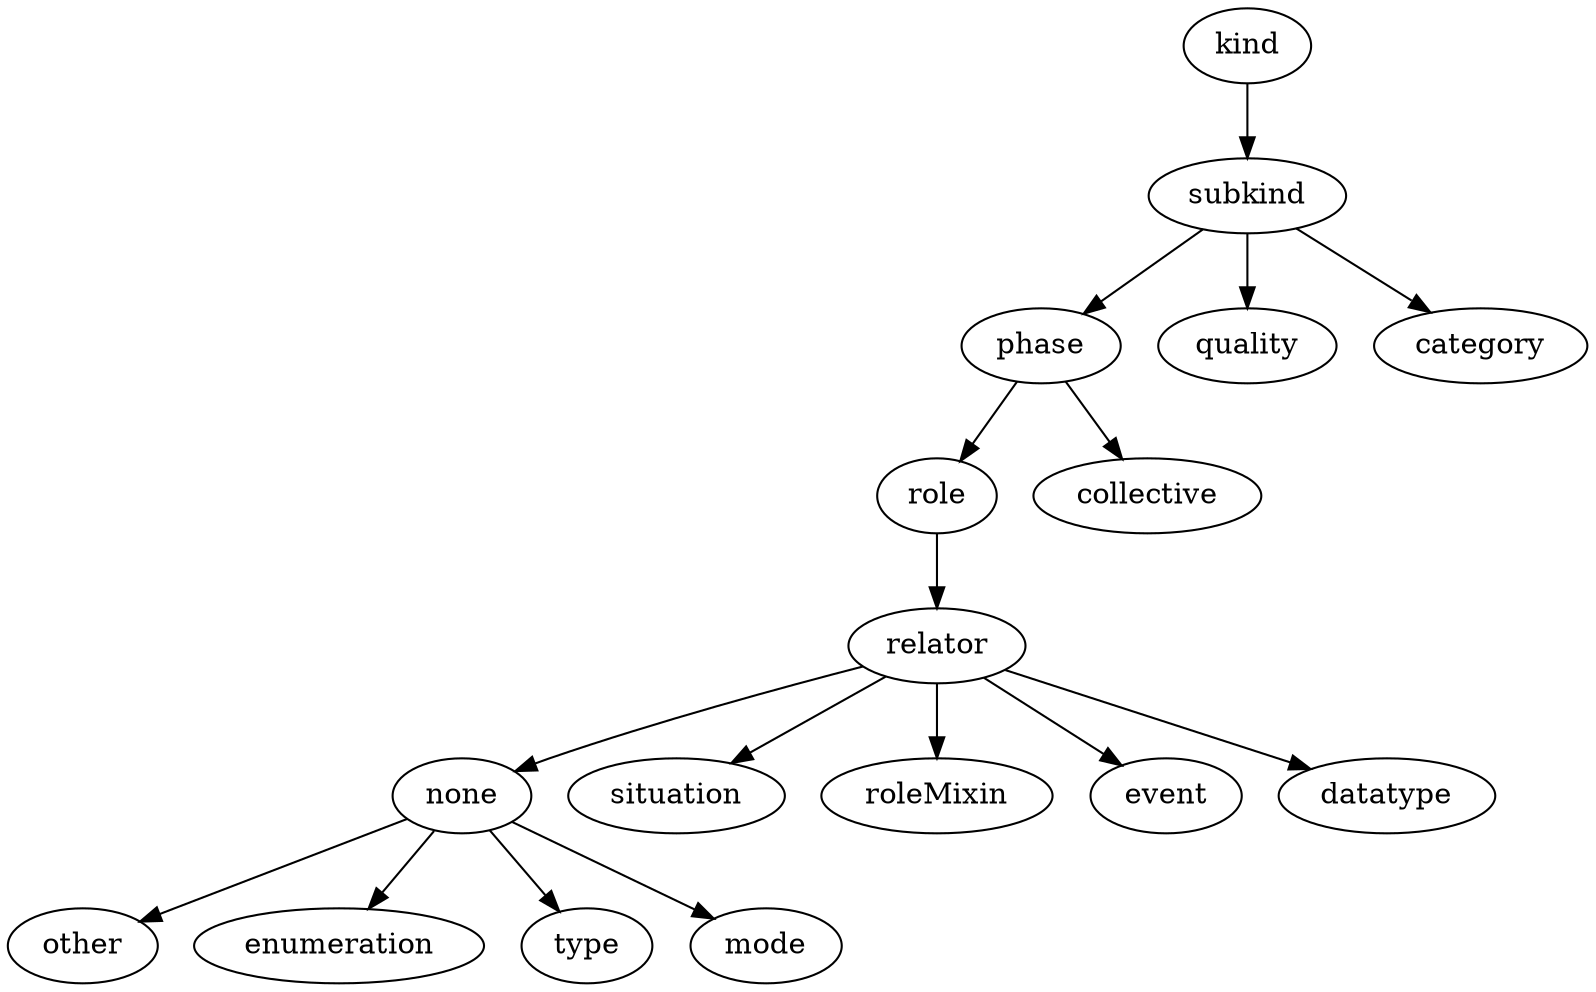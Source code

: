 strict digraph  {
kind;
subkind;
phase;
quality;
category;
role;
collective;
relator;
none;
situation;
roleMixin;
event;
datatype;
other;
enumeration;
type;
mode;
kind -> subkind;
subkind -> phase;
subkind -> quality;
subkind -> category;
phase -> role;
phase -> collective;
role -> relator;
relator -> none;
relator -> situation;
relator -> roleMixin;
relator -> event;
relator -> datatype;
none -> other;
none -> enumeration;
none -> type;
none -> mode;
}
